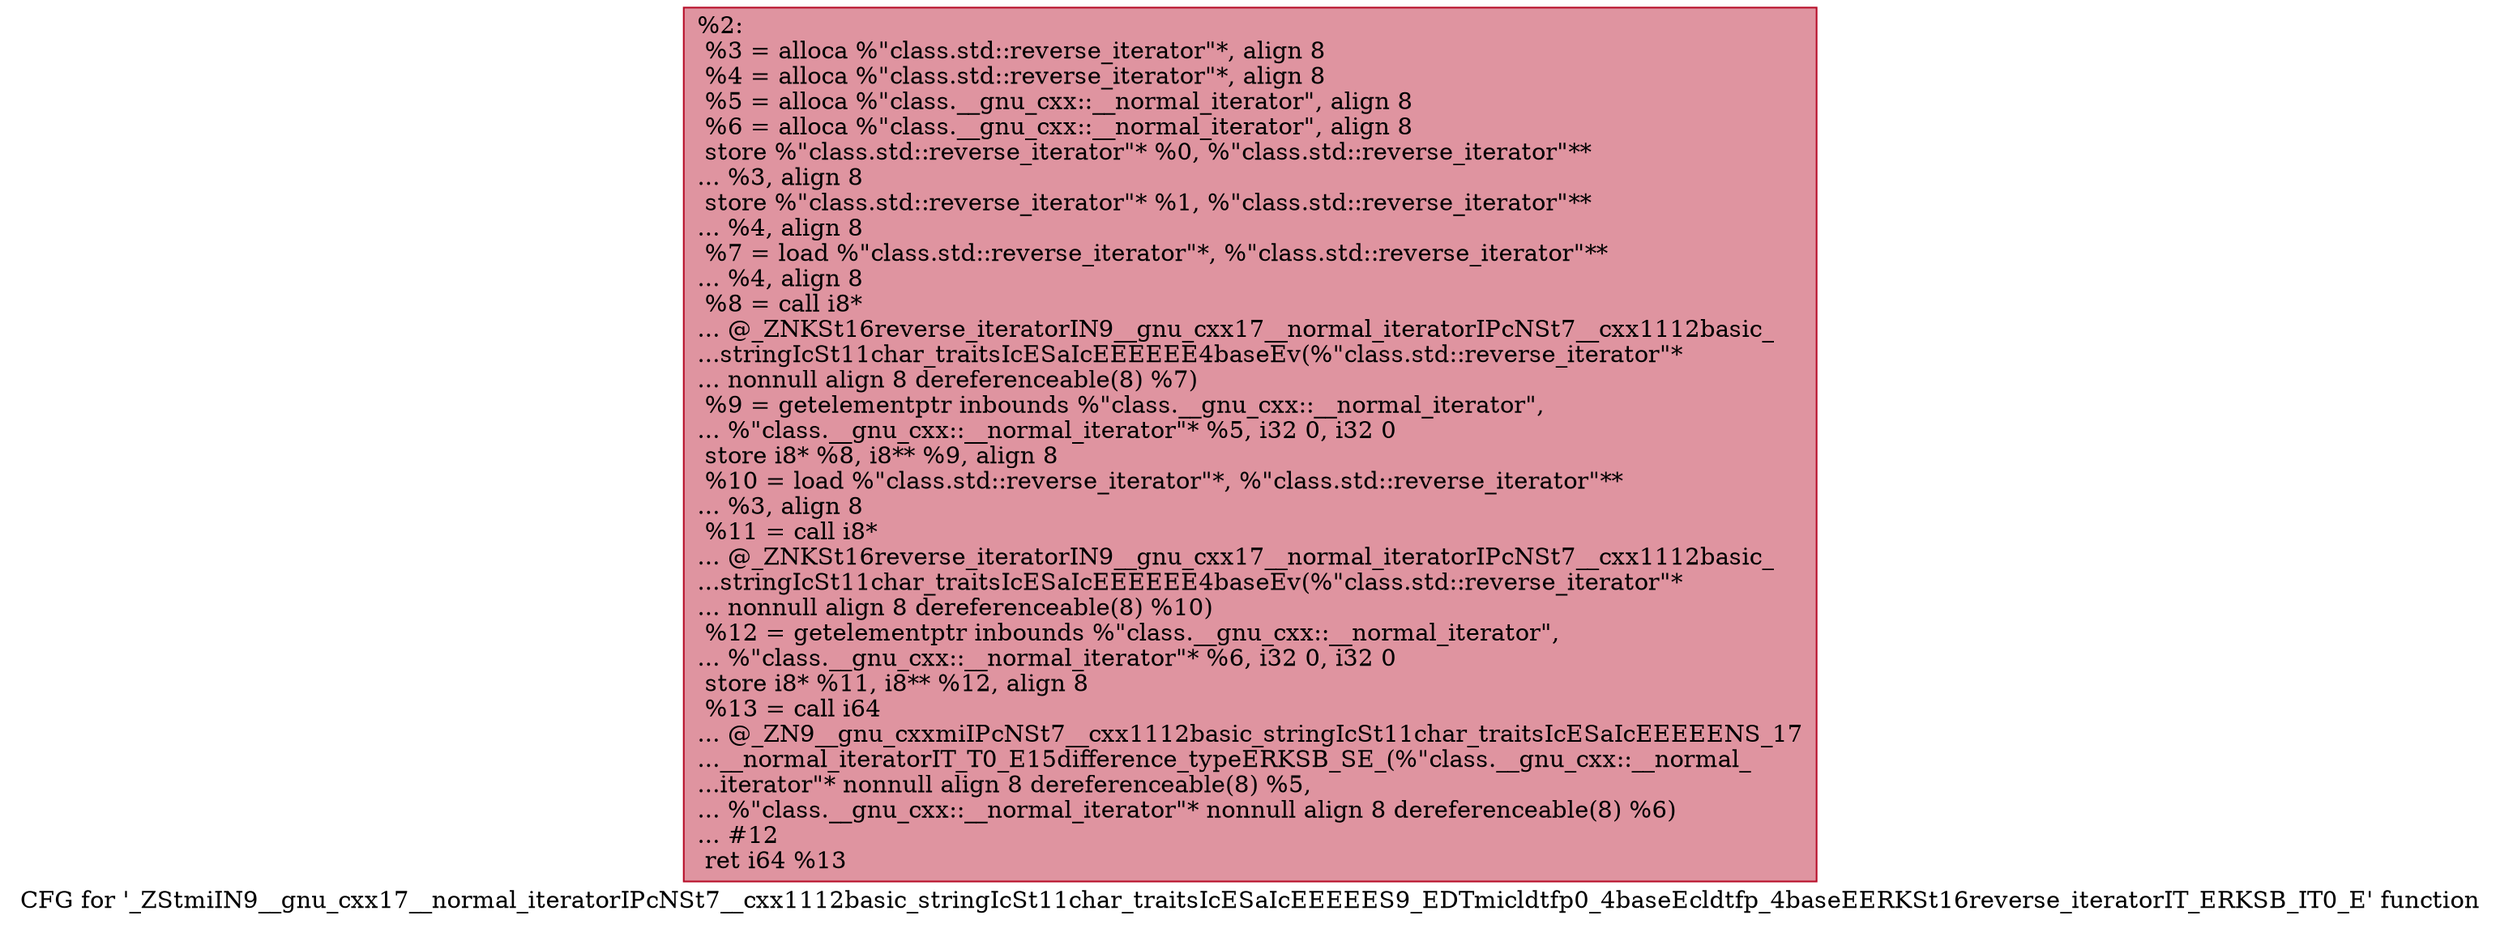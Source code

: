digraph "CFG for '_ZStmiIN9__gnu_cxx17__normal_iteratorIPcNSt7__cxx1112basic_stringIcSt11char_traitsIcESaIcEEEEES9_EDTmicldtfp0_4baseEcldtfp_4baseEERKSt16reverse_iteratorIT_ERKSB_IT0_E' function" {
	label="CFG for '_ZStmiIN9__gnu_cxx17__normal_iteratorIPcNSt7__cxx1112basic_stringIcSt11char_traitsIcESaIcEEEEES9_EDTmicldtfp0_4baseEcldtfp_4baseEERKSt16reverse_iteratorIT_ERKSB_IT0_E' function";

	Node0x5643458eeb10 [shape=record,color="#b70d28ff", style=filled, fillcolor="#b70d2870",label="{%2:\l  %3 = alloca %\"class.std::reverse_iterator\"*, align 8\l  %4 = alloca %\"class.std::reverse_iterator\"*, align 8\l  %5 = alloca %\"class.__gnu_cxx::__normal_iterator\", align 8\l  %6 = alloca %\"class.__gnu_cxx::__normal_iterator\", align 8\l  store %\"class.std::reverse_iterator\"* %0, %\"class.std::reverse_iterator\"**\l... %3, align 8\l  store %\"class.std::reverse_iterator\"* %1, %\"class.std::reverse_iterator\"**\l... %4, align 8\l  %7 = load %\"class.std::reverse_iterator\"*, %\"class.std::reverse_iterator\"**\l... %4, align 8\l  %8 = call i8*\l... @_ZNKSt16reverse_iteratorIN9__gnu_cxx17__normal_iteratorIPcNSt7__cxx1112basic_\l...stringIcSt11char_traitsIcESaIcEEEEEE4baseEv(%\"class.std::reverse_iterator\"*\l... nonnull align 8 dereferenceable(8) %7)\l  %9 = getelementptr inbounds %\"class.__gnu_cxx::__normal_iterator\",\l... %\"class.__gnu_cxx::__normal_iterator\"* %5, i32 0, i32 0\l  store i8* %8, i8** %9, align 8\l  %10 = load %\"class.std::reverse_iterator\"*, %\"class.std::reverse_iterator\"**\l... %3, align 8\l  %11 = call i8*\l... @_ZNKSt16reverse_iteratorIN9__gnu_cxx17__normal_iteratorIPcNSt7__cxx1112basic_\l...stringIcSt11char_traitsIcESaIcEEEEEE4baseEv(%\"class.std::reverse_iterator\"*\l... nonnull align 8 dereferenceable(8) %10)\l  %12 = getelementptr inbounds %\"class.__gnu_cxx::__normal_iterator\",\l... %\"class.__gnu_cxx::__normal_iterator\"* %6, i32 0, i32 0\l  store i8* %11, i8** %12, align 8\l  %13 = call i64\l... @_ZN9__gnu_cxxmiIPcNSt7__cxx1112basic_stringIcSt11char_traitsIcESaIcEEEEENS_17\l...__normal_iteratorIT_T0_E15difference_typeERKSB_SE_(%\"class.__gnu_cxx::__normal_\l...iterator\"* nonnull align 8 dereferenceable(8) %5,\l... %\"class.__gnu_cxx::__normal_iterator\"* nonnull align 8 dereferenceable(8) %6)\l... #12\l  ret i64 %13\l}"];
}
